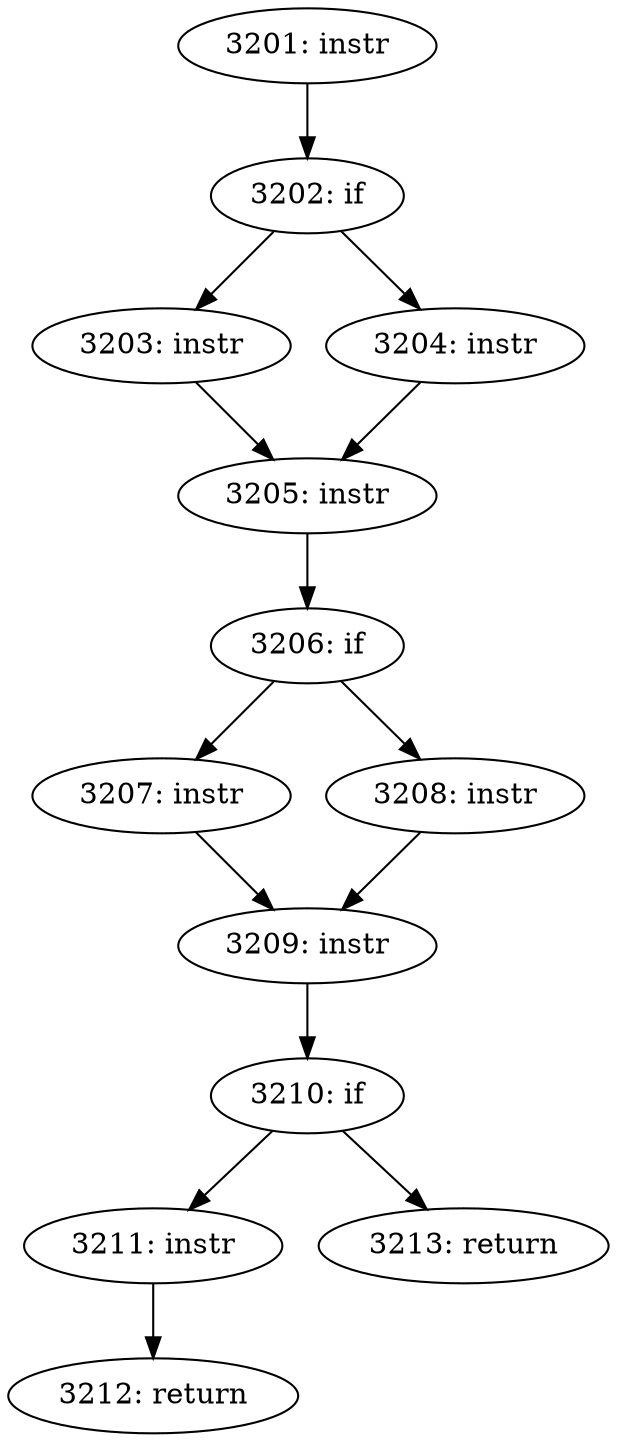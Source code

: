 digraph CFG_tcp_limit_reno_sacked {
3201 [label="3201: instr"]
	3201 -> 3202
3202 [label="3202: if"]
	3202 -> 3203
	3202 -> 3204
3203 [label="3203: instr"]
	3203 -> 3205
3204 [label="3204: instr"]
	3204 -> 3205
3205 [label="3205: instr"]
	3205 -> 3206
3206 [label="3206: if"]
	3206 -> 3207
	3206 -> 3208
3207 [label="3207: instr"]
	3207 -> 3209
3208 [label="3208: instr"]
	3208 -> 3209
3209 [label="3209: instr"]
	3209 -> 3210
3210 [label="3210: if"]
	3210 -> 3211
	3210 -> 3213
3211 [label="3211: instr"]
	3211 -> 3212
3212 [label="3212: return"]
	
3213 [label="3213: return"]
	
}
